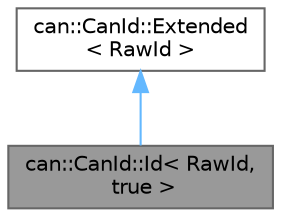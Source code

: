 digraph "can::CanId::Id&lt; RawId, true &gt;"
{
 // LATEX_PDF_SIZE
  bgcolor="transparent";
  edge [fontname=Helvetica,fontsize=10,labelfontname=Helvetica,labelfontsize=10];
  node [fontname=Helvetica,fontsize=10,shape=box,height=0.2,width=0.4];
  Node1 [id="Node000001",label="can::CanId::Id\< RawId,\l true \>",height=0.2,width=0.4,color="gray40", fillcolor="grey60", style="filled", fontcolor="black",tooltip=" "];
  Node2 -> Node1 [id="edge1_Node000001_Node000002",dir="back",color="steelblue1",style="solid",tooltip=" "];
  Node2 [id="Node000002",label="can::CanId::Extended\l\< RawId \>",height=0.2,width=0.4,color="gray40", fillcolor="white", style="filled",URL="$d2/da6/structcan_1_1CanId_1_1Extended.html",tooltip=" "];
}
